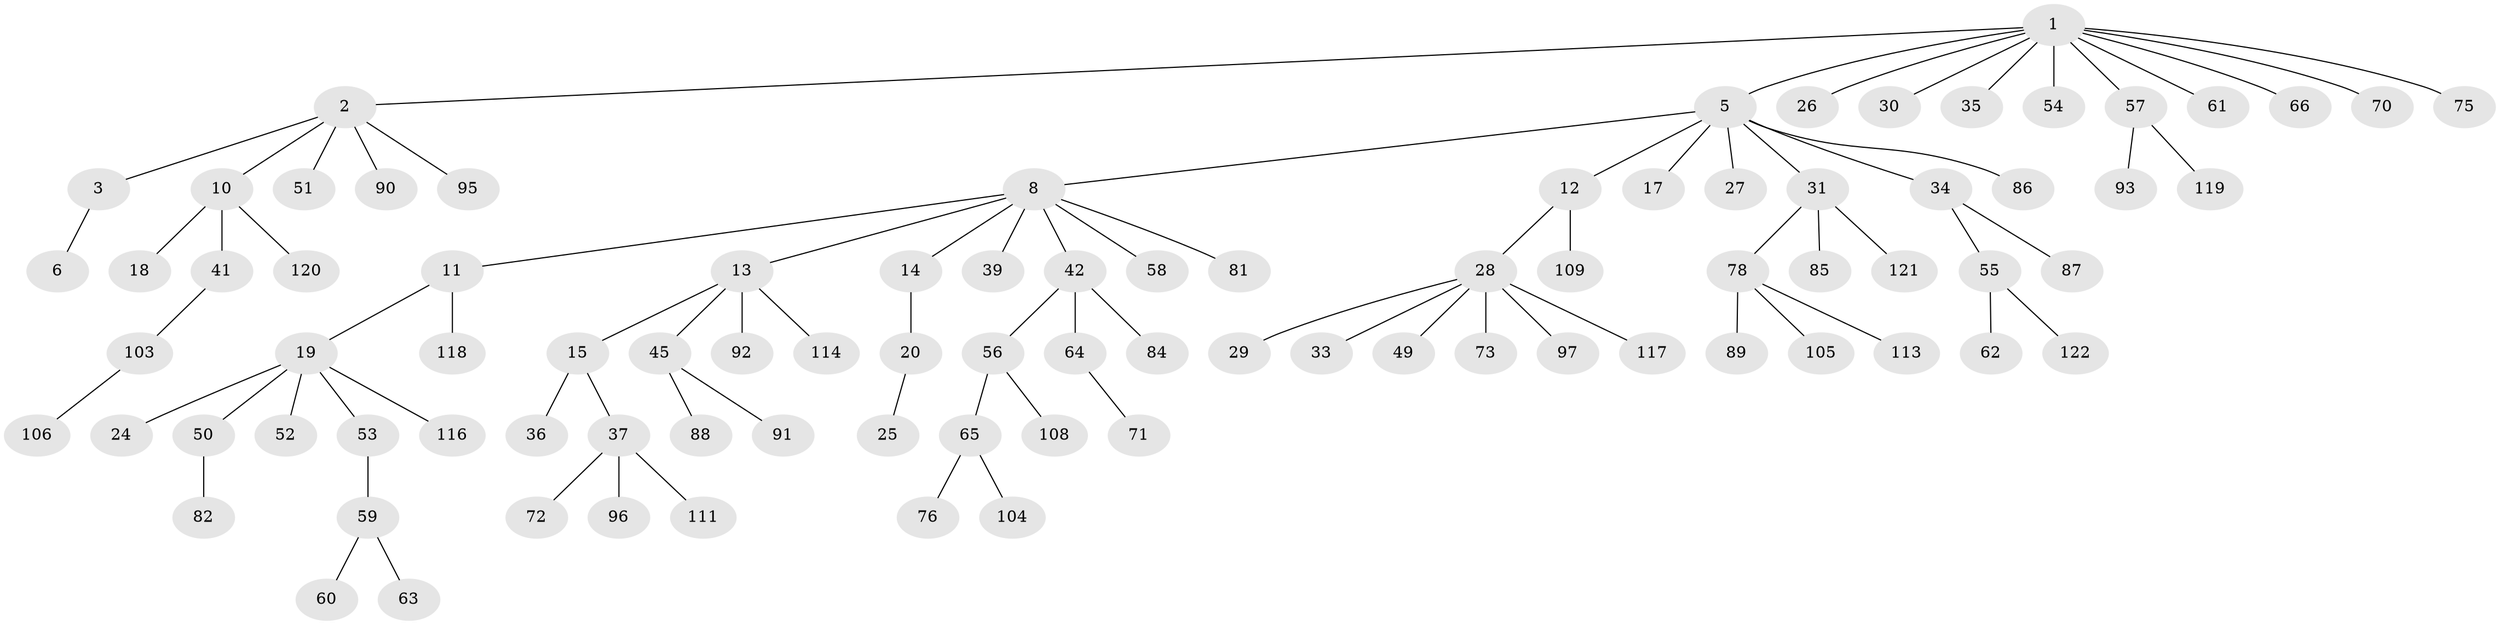 // Generated by graph-tools (version 1.1) at 2025/24/03/03/25 07:24:05]
// undirected, 89 vertices, 88 edges
graph export_dot {
graph [start="1"]
  node [color=gray90,style=filled];
  1 [super="+4"];
  2 [super="+22"];
  3 [super="+21"];
  5 [super="+7"];
  6 [super="+47"];
  8 [super="+9"];
  10 [super="+16"];
  11 [super="+44"];
  12 [super="+68"];
  13 [super="+83"];
  14 [super="+101"];
  15 [super="+43"];
  17;
  18 [super="+23"];
  19 [super="+46"];
  20;
  24;
  25 [super="+99"];
  26;
  27;
  28 [super="+38"];
  29 [super="+69"];
  30 [super="+32"];
  31 [super="+80"];
  33;
  34 [super="+67"];
  35;
  36 [super="+48"];
  37 [super="+40"];
  39;
  41;
  42 [super="+74"];
  45;
  49 [super="+107"];
  50 [super="+124"];
  51;
  52 [super="+100"];
  53;
  54;
  55 [super="+110"];
  56 [super="+112"];
  57 [super="+77"];
  58;
  59;
  60 [super="+98"];
  61;
  62;
  63;
  64;
  65;
  66;
  70;
  71;
  72;
  73;
  75;
  76 [super="+79"];
  78 [super="+94"];
  81;
  82;
  84;
  85 [super="+123"];
  86;
  87 [super="+102"];
  88;
  89;
  90;
  91;
  92;
  93;
  95;
  96;
  97;
  103;
  104;
  105;
  106 [super="+115"];
  108;
  109;
  111;
  113;
  114;
  116;
  117;
  118;
  119;
  120;
  121;
  122;
  1 -- 2;
  1 -- 5;
  1 -- 30;
  1 -- 35;
  1 -- 61;
  1 -- 66;
  1 -- 70;
  1 -- 54;
  1 -- 57;
  1 -- 26;
  1 -- 75;
  2 -- 3;
  2 -- 10;
  2 -- 51;
  2 -- 90;
  2 -- 95;
  3 -- 6;
  5 -- 8;
  5 -- 12;
  5 -- 17;
  5 -- 86;
  5 -- 34;
  5 -- 27;
  5 -- 31;
  8 -- 11;
  8 -- 13;
  8 -- 39;
  8 -- 42;
  8 -- 58;
  8 -- 81;
  8 -- 14;
  10 -- 41;
  10 -- 120;
  10 -- 18;
  11 -- 19;
  11 -- 118;
  12 -- 28;
  12 -- 109;
  13 -- 15;
  13 -- 45;
  13 -- 114;
  13 -- 92;
  14 -- 20;
  15 -- 36;
  15 -- 37;
  19 -- 24;
  19 -- 116;
  19 -- 50;
  19 -- 52;
  19 -- 53;
  20 -- 25;
  28 -- 29;
  28 -- 33;
  28 -- 49;
  28 -- 73;
  28 -- 117;
  28 -- 97;
  31 -- 78;
  31 -- 121;
  31 -- 85;
  34 -- 55;
  34 -- 87;
  37 -- 96;
  37 -- 111;
  37 -- 72;
  41 -- 103;
  42 -- 56;
  42 -- 64;
  42 -- 84;
  45 -- 88;
  45 -- 91;
  50 -- 82;
  53 -- 59;
  55 -- 62;
  55 -- 122;
  56 -- 65;
  56 -- 108;
  57 -- 93;
  57 -- 119;
  59 -- 60;
  59 -- 63;
  64 -- 71;
  65 -- 76;
  65 -- 104;
  78 -- 89;
  78 -- 105;
  78 -- 113;
  103 -- 106;
}
